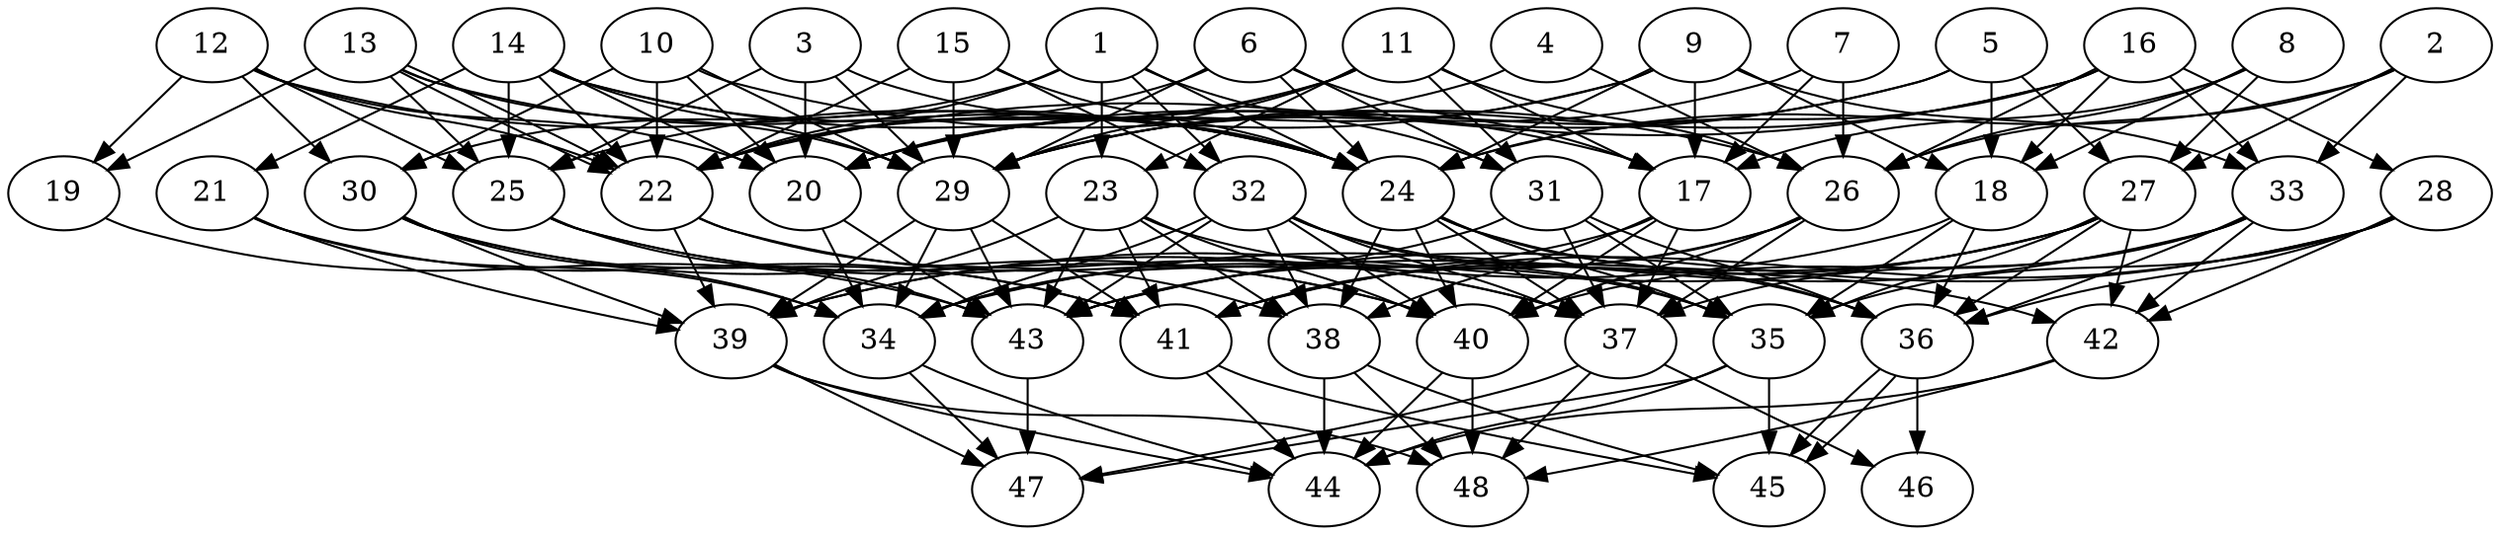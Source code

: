 // DAG (tier=3-complex, mode=compute, n=48, ccr=0.473, fat=0.743, density=0.665, regular=0.281, jump=0.280, mindata=1048576, maxdata=16777216)
// DAG automatically generated by daggen at Sun Aug 24 16:33:34 2025
// /home/ermia/Project/Environments/daggen/bin/daggen --dot --ccr 0.473 --fat 0.743 --regular 0.281 --density 0.665 --jump 0.280 --mindata 1048576 --maxdata 16777216 -n 48 
digraph G {
  1 [size="18064088034726816", alpha="0.16", expect_size="9032044017363408"]
  1 -> 22 [size ="17394617548800"]
  1 -> 23 [size ="17394617548800"]
  1 -> 24 [size ="17394617548800"]
  1 -> 30 [size ="17394617548800"]
  1 -> 31 [size ="17394617548800"]
  1 -> 32 [size ="17394617548800"]
  2 [size="1023639737189694336", alpha="0.12", expect_size="511819868594847168"]
  2 -> 24 [size ="910630047449088"]
  2 -> 26 [size ="910630047449088"]
  2 -> 27 [size ="910630047449088"]
  2 -> 33 [size ="910630047449088"]
  3 [size="58774937230941592", alpha="0.16", expect_size="29387468615470796"]
  3 -> 20 [size ="2089098609164288"]
  3 -> 24 [size ="2089098609164288"]
  3 -> 25 [size ="2089098609164288"]
  3 -> 29 [size ="2089098609164288"]
  4 [size="2812705773810476", alpha="0.14", expect_size="1406352886905238"]
  4 -> 20 [size ="156479088754688"]
  4 -> 26 [size ="156479088754688"]
  5 [size="2983719817299968512", alpha="0.13", expect_size="1491859908649984256"]
  5 -> 18 [size ="1993319697612800"]
  5 -> 20 [size ="1993319697612800"]
  5 -> 27 [size ="1993319697612800"]
  5 -> 29 [size ="1993319697612800"]
  6 [size="386744889141886976000", alpha="0.20", expect_size="193372444570943488000"]
  6 -> 17 [size ="424658390220800"]
  6 -> 22 [size ="424658390220800"]
  6 -> 24 [size ="424658390220800"]
  6 -> 29 [size ="424658390220800"]
  6 -> 31 [size ="424658390220800"]
  7 [size="2126692927456170", alpha="0.12", expect_size="1063346463728085"]
  7 -> 17 [size ="71279889612800"]
  7 -> 26 [size ="71279889612800"]
  7 -> 29 [size ="71279889612800"]
  8 [size="4898168215458988032", alpha="0.19", expect_size="2449084107729494016"]
  8 -> 17 [size ="1914206827839488"]
  8 -> 18 [size ="1914206827839488"]
  8 -> 26 [size ="1914206827839488"]
  8 -> 27 [size ="1914206827839488"]
  9 [size="3435175762268754", alpha="0.15", expect_size="1717587881134377"]
  9 -> 17 [size ="71475646169088"]
  9 -> 18 [size ="71475646169088"]
  9 -> 20 [size ="71475646169088"]
  9 -> 24 [size ="71475646169088"]
  9 -> 25 [size ="71475646169088"]
  9 -> 33 [size ="71475646169088"]
  10 [size="166971552434100", alpha="0.19", expect_size="83485776217050"]
  10 -> 20 [size ="9425439948800"]
  10 -> 22 [size ="9425439948800"]
  10 -> 26 [size ="9425439948800"]
  10 -> 29 [size ="9425439948800"]
  10 -> 30 [size ="9425439948800"]
  11 [size="769160829541496960", alpha="0.15", expect_size="384580414770748480"]
  11 -> 17 [size ="711710650400768"]
  11 -> 20 [size ="711710650400768"]
  11 -> 22 [size ="711710650400768"]
  11 -> 23 [size ="711710650400768"]
  11 -> 26 [size ="711710650400768"]
  11 -> 29 [size ="711710650400768"]
  11 -> 31 [size ="711710650400768"]
  12 [size="462020637284219776", alpha="0.08", expect_size="231010318642109888"]
  12 -> 19 [size ="531782751485952"]
  12 -> 20 [size ="531782751485952"]
  12 -> 22 [size ="531782751485952"]
  12 -> 24 [size ="531782751485952"]
  12 -> 25 [size ="531782751485952"]
  12 -> 30 [size ="531782751485952"]
  13 [size="23788064105947884", alpha="0.00", expect_size="11894032052973942"]
  13 -> 19 [size ="909057510604800"]
  13 -> 22 [size ="909057510604800"]
  13 -> 22 [size ="909057510604800"]
  13 -> 24 [size ="909057510604800"]
  13 -> 25 [size ="909057510604800"]
  13 -> 29 [size ="909057510604800"]
  14 [size="2520431001008603136", alpha="0.03", expect_size="1260215500504301568"]
  14 -> 17 [size ="14816303382528"]
  14 -> 20 [size ="14816303382528"]
  14 -> 21 [size ="14816303382528"]
  14 -> 22 [size ="14816303382528"]
  14 -> 24 [size ="14816303382528"]
  14 -> 25 [size ="14816303382528"]
  14 -> 29 [size ="14816303382528"]
  15 [size="3088909448308273664", alpha="0.15", expect_size="1544454724154136832"]
  15 -> 22 [size ="1647457146503168"]
  15 -> 24 [size ="1647457146503168"]
  15 -> 29 [size ="1647457146503168"]
  15 -> 32 [size ="1647457146503168"]
  16 [size="23793878005153792", alpha="0.10", expect_size="11896939002576896"]
  16 -> 18 [size ="386066020302848"]
  16 -> 22 [size ="386066020302848"]
  16 -> 24 [size ="386066020302848"]
  16 -> 26 [size ="386066020302848"]
  16 -> 28 [size ="386066020302848"]
  16 -> 29 [size ="386066020302848"]
  16 -> 33 [size ="386066020302848"]
  17 [size="1574940766934161948672", alpha="0.14", expect_size="787470383467080974336"]
  17 -> 34 [size ="1082927718858752"]
  17 -> 37 [size ="1082927718858752"]
  17 -> 38 [size ="1082927718858752"]
  17 -> 40 [size ="1082927718858752"]
  18 [size="1753415803670540544", alpha="0.03", expect_size="876707901835270272"]
  18 -> 35 [size ="942899705413632"]
  18 -> 36 [size ="942899705413632"]
  18 -> 39 [size ="942899705413632"]
  19 [size="49363750168161280", alpha="0.06", expect_size="24681875084080640"]
  19 -> 43 [size ="1631040137330688"]
  20 [size="1098896720719831040", alpha="0.04", expect_size="549448360359915520"]
  20 -> 34 [size ="860133269700608"]
  20 -> 43 [size ="860133269700608"]
  21 [size="1561671193893797888000", alpha="0.14", expect_size="780835596946898944000"]
  21 -> 34 [size ="1076836381491200"]
  21 -> 39 [size ="1076836381491200"]
  21 -> 41 [size ="1076836381491200"]
  22 [size="114542640274314000", alpha="0.01", expect_size="57271320137157000"]
  22 -> 37 [size ="134889655500800"]
  22 -> 38 [size ="134889655500800"]
  22 -> 39 [size ="134889655500800"]
  23 [size="55252989385455360", alpha="0.03", expect_size="27626494692727680"]
  23 -> 35 [size ="1363887005892608"]
  23 -> 38 [size ="1363887005892608"]
  23 -> 39 [size ="1363887005892608"]
  23 -> 40 [size ="1363887005892608"]
  23 -> 41 [size ="1363887005892608"]
  23 -> 43 [size ="1363887005892608"]
  24 [size="26442421752572232", alpha="0.04", expect_size="13221210876286116"]
  24 -> 35 [size ="724127132418048"]
  24 -> 36 [size ="724127132418048"]
  24 -> 37 [size ="724127132418048"]
  24 -> 38 [size ="724127132418048"]
  24 -> 40 [size ="724127132418048"]
  24 -> 42 [size ="724127132418048"]
  25 [size="4202288226605985693696", alpha="0.12", expect_size="2101144113302992846848"]
  25 -> 37 [size ="2083277921845248"]
  25 -> 40 [size ="2083277921845248"]
  25 -> 43 [size ="2083277921845248"]
  26 [size="864896703952915072", alpha="0.06", expect_size="432448351976457536"]
  26 -> 37 [size ="504100848402432"]
  26 -> 40 [size ="504100848402432"]
  26 -> 41 [size ="504100848402432"]
  26 -> 43 [size ="504100848402432"]
  27 [size="4080302052089704960", alpha="0.10", expect_size="2040151026044852480"]
  27 -> 35 [size ="1938614053240832"]
  27 -> 36 [size ="1938614053240832"]
  27 -> 39 [size ="1938614053240832"]
  27 -> 41 [size ="1938614053240832"]
  27 -> 42 [size ="1938614053240832"]
  27 -> 43 [size ="1938614053240832"]
  28 [size="49098347473729712", alpha="0.13", expect_size="24549173736864856"]
  28 -> 35 [size ="2210756871323648"]
  28 -> 36 [size ="2210756871323648"]
  28 -> 41 [size ="2210756871323648"]
  28 -> 42 [size ="2210756871323648"]
  28 -> 43 [size ="2210756871323648"]
  29 [size="6402233771629741056", alpha="0.04", expect_size="3201116885814870528"]
  29 -> 34 [size ="2219481023643648"]
  29 -> 39 [size ="2219481023643648"]
  29 -> 41 [size ="2219481023643648"]
  29 -> 43 [size ="2219481023643648"]
  30 [size="1452629519714984", alpha="0.18", expect_size="726314759857492"]
  30 -> 34 [size ="78855901544448"]
  30 -> 39 [size ="78855901544448"]
  30 -> 40 [size ="78855901544448"]
  30 -> 41 [size ="78855901544448"]
  31 [size="13276446374529660", alpha="0.06", expect_size="6638223187264830"]
  31 -> 34 [size ="1374174794743808"]
  31 -> 35 [size ="1374174794743808"]
  31 -> 36 [size ="1374174794743808"]
  31 -> 37 [size ="1374174794743808"]
  32 [size="33119803032294384", alpha="0.10", expect_size="16559901516147192"]
  32 -> 34 [size ="725686742417408"]
  32 -> 35 [size ="725686742417408"]
  32 -> 36 [size ="725686742417408"]
  32 -> 37 [size ="725686742417408"]
  32 -> 38 [size ="725686742417408"]
  32 -> 40 [size ="725686742417408"]
  32 -> 43 [size ="725686742417408"]
  33 [size="22464526093666644", alpha="0.20", expect_size="11232263046833322"]
  33 -> 34 [size ="734765565083648"]
  33 -> 36 [size ="734765565083648"]
  33 -> 37 [size ="734765565083648"]
  33 -> 40 [size ="734765565083648"]
  33 -> 42 [size ="734765565083648"]
  34 [size="5055742455748250624", alpha="0.17", expect_size="2527871227874125312"]
  34 -> 44 [size ="1960353676132352"]
  34 -> 47 [size ="1960353676132352"]
  35 [size="1400667885190029568", alpha="0.09", expect_size="700333942595014784"]
  35 -> 44 [size ="557876196147200"]
  35 -> 45 [size ="557876196147200"]
  35 -> 47 [size ="557876196147200"]
  36 [size="25058655348118252", alpha="0.02", expect_size="12529327674059126"]
  36 -> 45 [size ="45971929038848"]
  36 -> 45 [size ="45971929038848"]
  36 -> 46 [size ="45971929038848"]
  37 [size="19516467529552276", alpha="0.03", expect_size="9758233764776138"]
  37 -> 46 [size ="14024485896192"]
  37 -> 47 [size ="14024485896192"]
  37 -> 48 [size ="14024485896192"]
  38 [size="36548796865720064", alpha="0.08", expect_size="18274398432860032"]
  38 -> 44 [size ="1028352609615872"]
  38 -> 45 [size ="1028352609615872"]
  38 -> 48 [size ="1028352609615872"]
  39 [size="399124737573060416", alpha="0.01", expect_size="199562368786530208"]
  39 -> 44 [size ="684469216346112"]
  39 -> 47 [size ="684469216346112"]
  39 -> 48 [size ="684469216346112"]
  40 [size="1358176918684398080", alpha="0.06", expect_size="679088459342199040"]
  40 -> 44 [size ="1333678621851648"]
  40 -> 48 [size ="1333678621851648"]
  41 [size="1403194630793265676288", alpha="0.11", expect_size="701597315396632838144"]
  41 -> 44 [size ="1002694416269312"]
  41 -> 45 [size ="1002694416269312"]
  42 [size="962299673447624192", alpha="0.18", expect_size="481149836723812096"]
  42 -> 44 [size ="549425713774592"]
  42 -> 48 [size ="549425713774592"]
  43 [size="323086434606434484224", alpha="0.09", expect_size="161543217303217242112"]
  43 -> 47 [size ="376677028855808"]
  44 [size="63313505754979656", alpha="0.18", expect_size="31656752877489828"]
  45 [size="110642134027810912", alpha="0.12", expect_size="55321067013905456"]
  46 [size="150379387879099808", alpha="0.16", expect_size="75189693939549904"]
  47 [size="56126280886707552256", alpha="0.19", expect_size="28063140443353776128"]
  48 [size="1500462965344698368", alpha="0.13", expect_size="750231482672349184"]
}